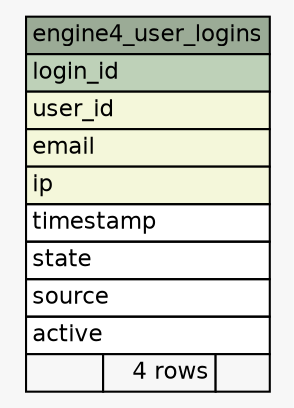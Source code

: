 // dot 2.38.0 on Windows 10 10.0
// SchemaSpy rev 590
digraph "engine4_user_logins" {
  graph [
    rankdir="RL"
    bgcolor="#f7f7f7"
    nodesep="0.18"
    ranksep="0.46"
    fontname="Helvetica"
    fontsize="11"
  ];
  node [
    fontname="Helvetica"
    fontsize="11"
    shape="plaintext"
  ];
  edge [
    arrowsize="0.8"
  ];
  "engine4_user_logins" [
    label=<
    <TABLE BORDER="0" CELLBORDER="1" CELLSPACING="0" BGCOLOR="#ffffff">
      <TR><TD COLSPAN="3" BGCOLOR="#9bab96" ALIGN="CENTER">engine4_user_logins</TD></TR>
      <TR><TD PORT="login_id" COLSPAN="3" BGCOLOR="#bed1b8" ALIGN="LEFT">login_id</TD></TR>
      <TR><TD PORT="user_id" COLSPAN="3" BGCOLOR="#f4f7da" ALIGN="LEFT">user_id</TD></TR>
      <TR><TD PORT="email" COLSPAN="3" BGCOLOR="#f4f7da" ALIGN="LEFT">email</TD></TR>
      <TR><TD PORT="ip" COLSPAN="3" BGCOLOR="#f4f7da" ALIGN="LEFT">ip</TD></TR>
      <TR><TD PORT="timestamp" COLSPAN="3" ALIGN="LEFT">timestamp</TD></TR>
      <TR><TD PORT="state" COLSPAN="3" ALIGN="LEFT">state</TD></TR>
      <TR><TD PORT="source" COLSPAN="3" ALIGN="LEFT">source</TD></TR>
      <TR><TD PORT="active" COLSPAN="3" ALIGN="LEFT">active</TD></TR>
      <TR><TD ALIGN="LEFT" BGCOLOR="#f7f7f7">  </TD><TD ALIGN="RIGHT" BGCOLOR="#f7f7f7">4 rows</TD><TD ALIGN="RIGHT" BGCOLOR="#f7f7f7">  </TD></TR>
    </TABLE>>
    URL="tables/engine4_user_logins.html"
    tooltip="engine4_user_logins"
  ];
}
